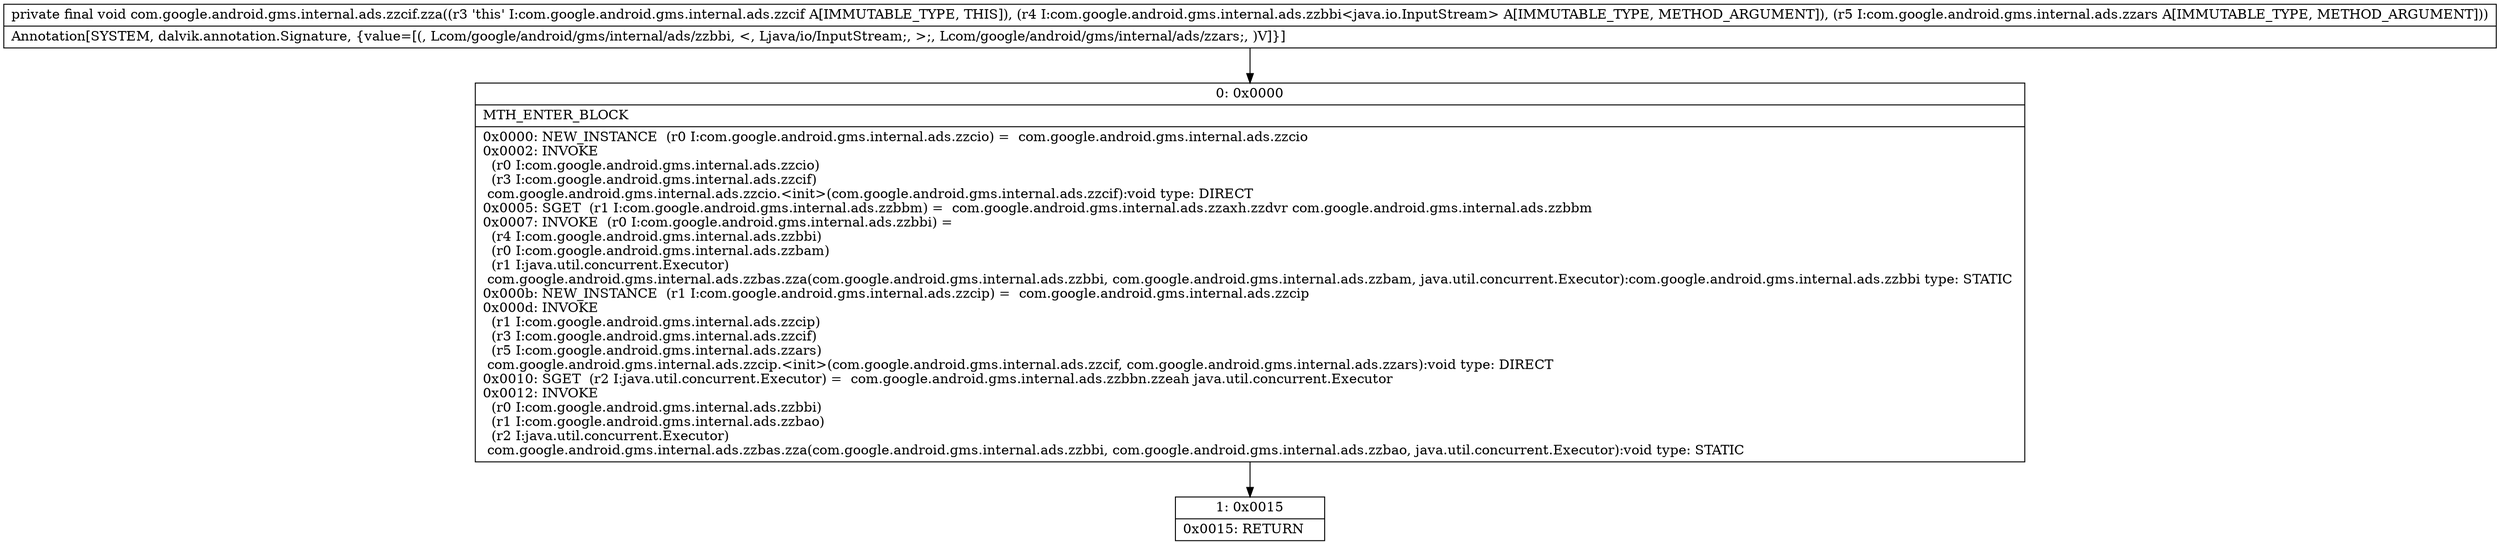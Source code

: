 digraph "CFG forcom.google.android.gms.internal.ads.zzcif.zza(Lcom\/google\/android\/gms\/internal\/ads\/zzbbi;Lcom\/google\/android\/gms\/internal\/ads\/zzars;)V" {
Node_0 [shape=record,label="{0\:\ 0x0000|MTH_ENTER_BLOCK\l|0x0000: NEW_INSTANCE  (r0 I:com.google.android.gms.internal.ads.zzcio) =  com.google.android.gms.internal.ads.zzcio \l0x0002: INVOKE  \l  (r0 I:com.google.android.gms.internal.ads.zzcio)\l  (r3 I:com.google.android.gms.internal.ads.zzcif)\l com.google.android.gms.internal.ads.zzcio.\<init\>(com.google.android.gms.internal.ads.zzcif):void type: DIRECT \l0x0005: SGET  (r1 I:com.google.android.gms.internal.ads.zzbbm) =  com.google.android.gms.internal.ads.zzaxh.zzdvr com.google.android.gms.internal.ads.zzbbm \l0x0007: INVOKE  (r0 I:com.google.android.gms.internal.ads.zzbbi) = \l  (r4 I:com.google.android.gms.internal.ads.zzbbi)\l  (r0 I:com.google.android.gms.internal.ads.zzbam)\l  (r1 I:java.util.concurrent.Executor)\l com.google.android.gms.internal.ads.zzbas.zza(com.google.android.gms.internal.ads.zzbbi, com.google.android.gms.internal.ads.zzbam, java.util.concurrent.Executor):com.google.android.gms.internal.ads.zzbbi type: STATIC \l0x000b: NEW_INSTANCE  (r1 I:com.google.android.gms.internal.ads.zzcip) =  com.google.android.gms.internal.ads.zzcip \l0x000d: INVOKE  \l  (r1 I:com.google.android.gms.internal.ads.zzcip)\l  (r3 I:com.google.android.gms.internal.ads.zzcif)\l  (r5 I:com.google.android.gms.internal.ads.zzars)\l com.google.android.gms.internal.ads.zzcip.\<init\>(com.google.android.gms.internal.ads.zzcif, com.google.android.gms.internal.ads.zzars):void type: DIRECT \l0x0010: SGET  (r2 I:java.util.concurrent.Executor) =  com.google.android.gms.internal.ads.zzbbn.zzeah java.util.concurrent.Executor \l0x0012: INVOKE  \l  (r0 I:com.google.android.gms.internal.ads.zzbbi)\l  (r1 I:com.google.android.gms.internal.ads.zzbao)\l  (r2 I:java.util.concurrent.Executor)\l com.google.android.gms.internal.ads.zzbas.zza(com.google.android.gms.internal.ads.zzbbi, com.google.android.gms.internal.ads.zzbao, java.util.concurrent.Executor):void type: STATIC \l}"];
Node_1 [shape=record,label="{1\:\ 0x0015|0x0015: RETURN   \l}"];
MethodNode[shape=record,label="{private final void com.google.android.gms.internal.ads.zzcif.zza((r3 'this' I:com.google.android.gms.internal.ads.zzcif A[IMMUTABLE_TYPE, THIS]), (r4 I:com.google.android.gms.internal.ads.zzbbi\<java.io.InputStream\> A[IMMUTABLE_TYPE, METHOD_ARGUMENT]), (r5 I:com.google.android.gms.internal.ads.zzars A[IMMUTABLE_TYPE, METHOD_ARGUMENT]))  | Annotation[SYSTEM, dalvik.annotation.Signature, \{value=[(, Lcom\/google\/android\/gms\/internal\/ads\/zzbbi, \<, Ljava\/io\/InputStream;, \>;, Lcom\/google\/android\/gms\/internal\/ads\/zzars;, )V]\}]\l}"];
MethodNode -> Node_0;
Node_0 -> Node_1;
}

